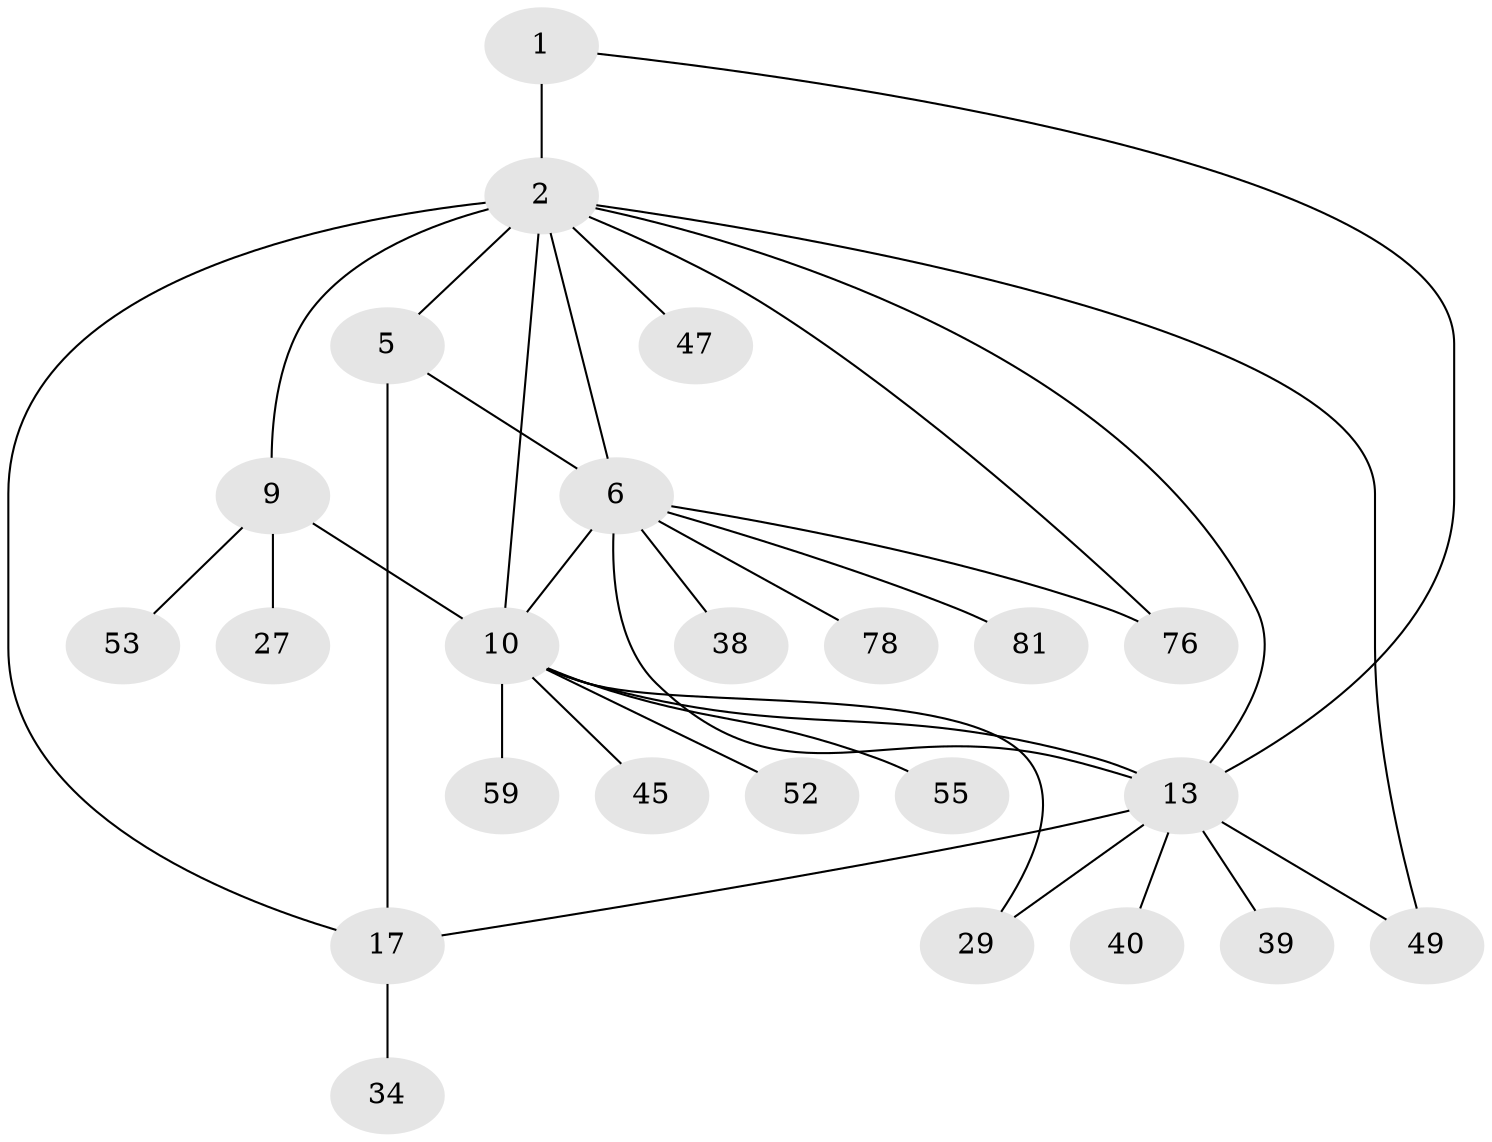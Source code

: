 // original degree distribution, {8: 0.04938271604938271, 5: 0.037037037037037035, 6: 0.06172839506172839, 7: 0.04938271604938271, 4: 0.06172839506172839, 9: 0.012345679012345678, 1: 0.5432098765432098, 2: 0.13580246913580246, 3: 0.04938271604938271}
// Generated by graph-tools (version 1.1) at 2025/19/03/04/25 18:19:54]
// undirected, 24 vertices, 34 edges
graph export_dot {
graph [start="1"]
  node [color=gray90,style=filled];
  1 [super="+21+77+51+23"];
  2 [super="+3+74+4"];
  5 [super="+57+62+18"];
  6 [super="+8+32+36+7"];
  9;
  10 [super="+30+43+37+46+11+31"];
  13 [super="+63+15+16+24+25+14"];
  17 [super="+33+19+67+65+26"];
  27 [super="+44"];
  29;
  34;
  38;
  39;
  40;
  45;
  47;
  49;
  52;
  53;
  55;
  59 [super="+79"];
  76;
  78;
  81;
  1 -- 2 [weight=3];
  1 -- 13;
  2 -- 13;
  2 -- 47;
  2 -- 5;
  2 -- 6;
  2 -- 9;
  2 -- 10 [weight=2];
  2 -- 76;
  2 -- 49;
  2 -- 17 [weight=2];
  5 -- 6 [weight=3];
  5 -- 17 [weight=2];
  6 -- 13;
  6 -- 10;
  6 -- 38;
  6 -- 76;
  6 -- 78;
  6 -- 81;
  9 -- 10 [weight=3];
  9 -- 27;
  9 -- 53;
  10 -- 13;
  10 -- 59;
  10 -- 45;
  10 -- 52;
  10 -- 29;
  10 -- 55;
  13 -- 17;
  13 -- 49;
  13 -- 40;
  13 -- 29;
  13 -- 39;
  17 -- 34;
}
